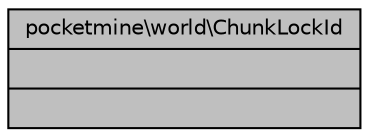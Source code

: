 digraph "pocketmine\world\ChunkLockId"
{
 // INTERACTIVE_SVG=YES
 // LATEX_PDF_SIZE
  edge [fontname="Helvetica",fontsize="10",labelfontname="Helvetica",labelfontsize="10"];
  node [fontname="Helvetica",fontsize="10",shape=record];
  Node1 [label="{pocketmine\\world\\ChunkLockId\n||}",height=0.2,width=0.4,color="black", fillcolor="grey75", style="filled", fontcolor="black",tooltip=" "];
}
